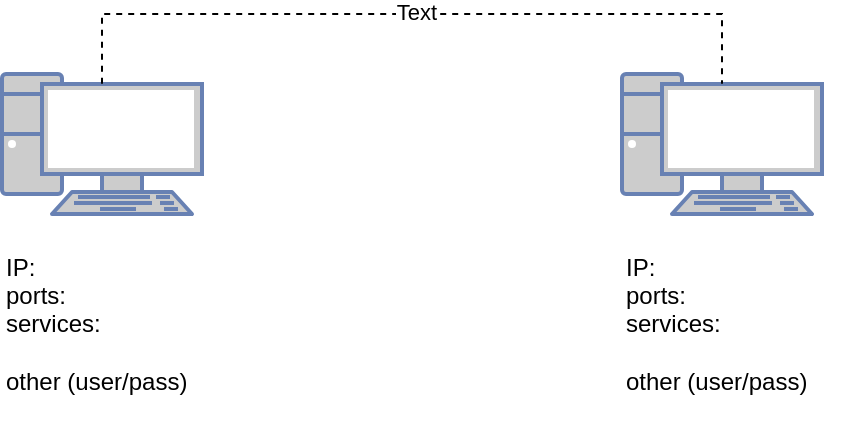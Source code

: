 <mxfile version="26.0.14">
  <diagram name="Page-1" id="4sPLaiaIActOzvfPWP_D">
    <mxGraphModel dx="444" dy="656" grid="1" gridSize="10" guides="1" tooltips="1" connect="1" arrows="1" fold="1" page="1" pageScale="1" pageWidth="850" pageHeight="1100" math="0" shadow="0">
      <root>
        <mxCell id="0" />
        <mxCell id="1" parent="0" />
        <mxCell id="QUYTH-Lv3zB11w5Gzejy-3" value="" style="group" vertex="1" connectable="0" parent="1">
          <mxGeometry x="210" y="40" width="110" height="180" as="geometry" />
        </mxCell>
        <mxCell id="QUYTH-Lv3zB11w5Gzejy-1" value="" style="fontColor=#0066CC;verticalAlign=top;verticalLabelPosition=bottom;labelPosition=center;align=center;html=1;outlineConnect=0;fillColor=#CCCCCC;strokeColor=#6881B3;gradientColor=none;gradientDirection=north;strokeWidth=2;shape=mxgraph.networks.pc;" vertex="1" parent="QUYTH-Lv3zB11w5Gzejy-3">
          <mxGeometry width="100" height="70" as="geometry" />
        </mxCell>
        <mxCell id="QUYTH-Lv3zB11w5Gzejy-2" value="IP:&lt;div&gt;ports:&lt;br&gt;&lt;div&gt;services:&lt;/div&gt;&lt;div&gt;&lt;br&gt;&lt;/div&gt;&lt;div&gt;other (user/pass)&lt;/div&gt;&lt;/div&gt;" style="text;html=1;align=left;verticalAlign=middle;whiteSpace=wrap;rounded=0;" vertex="1" parent="QUYTH-Lv3zB11w5Gzejy-3">
          <mxGeometry y="70" width="110" height="110" as="geometry" />
        </mxCell>
        <mxCell id="QUYTH-Lv3zB11w5Gzejy-5" value="" style="group" vertex="1" connectable="0" parent="1">
          <mxGeometry x="520" y="40" width="110" height="180" as="geometry" />
        </mxCell>
        <mxCell id="QUYTH-Lv3zB11w5Gzejy-6" value="" style="fontColor=#0066CC;verticalAlign=top;verticalLabelPosition=bottom;labelPosition=center;align=center;html=1;outlineConnect=0;fillColor=#CCCCCC;strokeColor=#6881B3;gradientColor=none;gradientDirection=north;strokeWidth=2;shape=mxgraph.networks.pc;" vertex="1" parent="QUYTH-Lv3zB11w5Gzejy-5">
          <mxGeometry width="100" height="70" as="geometry" />
        </mxCell>
        <mxCell id="QUYTH-Lv3zB11w5Gzejy-7" value="IP:&lt;div&gt;ports:&lt;br&gt;&lt;div&gt;services:&lt;/div&gt;&lt;div&gt;&lt;br&gt;&lt;/div&gt;&lt;div&gt;other (user/pass)&lt;/div&gt;&lt;/div&gt;" style="text;html=1;align=left;verticalAlign=middle;whiteSpace=wrap;rounded=0;" vertex="1" parent="QUYTH-Lv3zB11w5Gzejy-5">
          <mxGeometry y="70" width="110" height="110" as="geometry" />
        </mxCell>
        <mxCell id="QUYTH-Lv3zB11w5Gzejy-8" style="edgeStyle=orthogonalEdgeStyle;rounded=0;orthogonalLoop=1;jettySize=auto;html=1;exitX=0.5;exitY=0.07;exitDx=0;exitDy=0;exitPerimeter=0;entryX=0.5;entryY=0.07;entryDx=0;entryDy=0;entryPerimeter=0;endArrow=none;startFill=0;dashed=1;" edge="1" parent="1" source="QUYTH-Lv3zB11w5Gzejy-1" target="QUYTH-Lv3zB11w5Gzejy-6">
          <mxGeometry relative="1" as="geometry">
            <Array as="points">
              <mxPoint x="260" y="10" />
              <mxPoint x="570" y="10" />
            </Array>
          </mxGeometry>
        </mxCell>
        <mxCell id="QUYTH-Lv3zB11w5Gzejy-9" value="Text" style="edgeLabel;html=1;align=center;verticalAlign=middle;resizable=0;points=[];" vertex="1" connectable="0" parent="QUYTH-Lv3zB11w5Gzejy-8">
          <mxGeometry x="0.012" y="1" relative="1" as="geometry">
            <mxPoint as="offset" />
          </mxGeometry>
        </mxCell>
      </root>
    </mxGraphModel>
  </diagram>
</mxfile>
